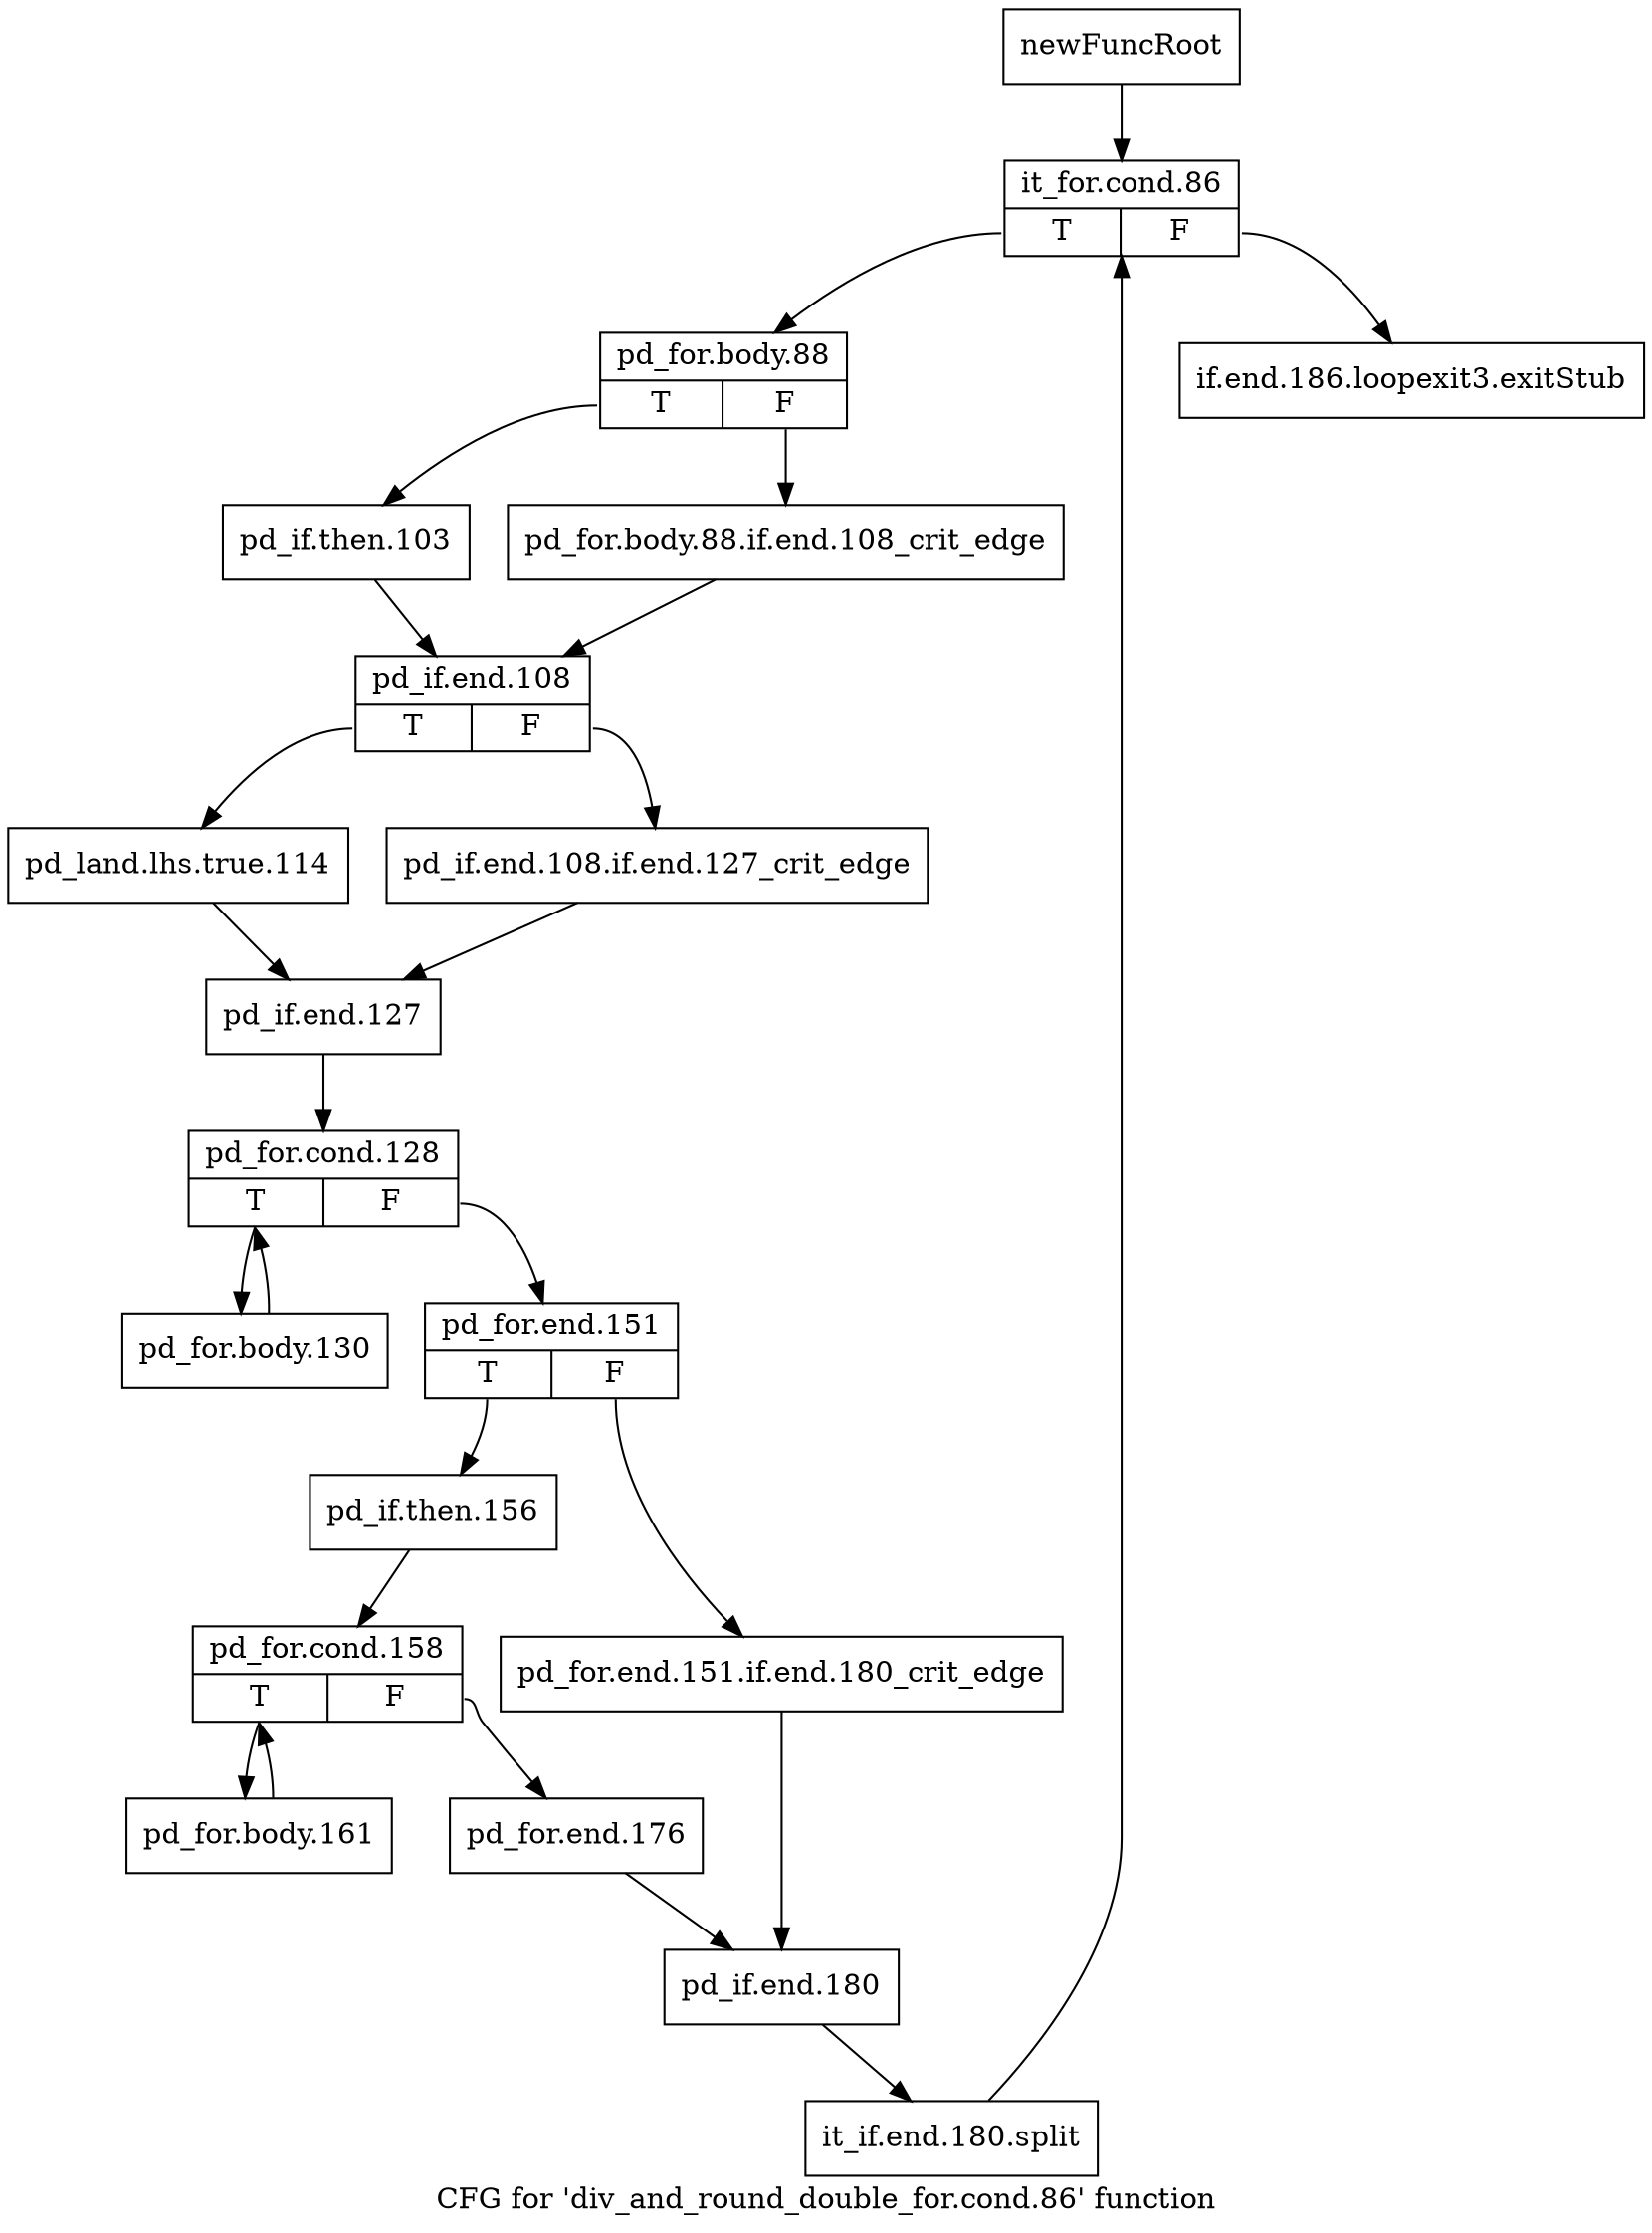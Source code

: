 digraph "CFG for 'div_and_round_double_for.cond.86' function" {
	label="CFG for 'div_and_round_double_for.cond.86' function";

	Node0xaf40530 [shape=record,label="{newFuncRoot}"];
	Node0xaf40530 -> Node0xaf405d0;
	Node0xaf40580 [shape=record,label="{if.end.186.loopexit3.exitStub}"];
	Node0xaf405d0 [shape=record,label="{it_for.cond.86|{<s0>T|<s1>F}}"];
	Node0xaf405d0:s0 -> Node0xaf40620;
	Node0xaf405d0:s1 -> Node0xaf40580;
	Node0xaf40620 [shape=record,label="{pd_for.body.88|{<s0>T|<s1>F}}"];
	Node0xaf40620:s0 -> Node0xaf406c0;
	Node0xaf40620:s1 -> Node0xaf40670;
	Node0xaf40670 [shape=record,label="{pd_for.body.88.if.end.108_crit_edge}"];
	Node0xaf40670 -> Node0xaf40710;
	Node0xaf406c0 [shape=record,label="{pd_if.then.103}"];
	Node0xaf406c0 -> Node0xaf40710;
	Node0xaf40710 [shape=record,label="{pd_if.end.108|{<s0>T|<s1>F}}"];
	Node0xaf40710:s0 -> Node0xaf407b0;
	Node0xaf40710:s1 -> Node0xaf40760;
	Node0xaf40760 [shape=record,label="{pd_if.end.108.if.end.127_crit_edge}"];
	Node0xaf40760 -> Node0xaf40800;
	Node0xaf407b0 [shape=record,label="{pd_land.lhs.true.114}"];
	Node0xaf407b0 -> Node0xaf40800;
	Node0xaf40800 [shape=record,label="{pd_if.end.127}"];
	Node0xaf40800 -> Node0xaf40850;
	Node0xaf40850 [shape=record,label="{pd_for.cond.128|{<s0>T|<s1>F}}"];
	Node0xaf40850:s0 -> Node0xaf40ad0;
	Node0xaf40850:s1 -> Node0xaf408a0;
	Node0xaf408a0 [shape=record,label="{pd_for.end.151|{<s0>T|<s1>F}}"];
	Node0xaf408a0:s0 -> Node0xaf40940;
	Node0xaf408a0:s1 -> Node0xaf408f0;
	Node0xaf408f0 [shape=record,label="{pd_for.end.151.if.end.180_crit_edge}"];
	Node0xaf408f0 -> Node0xaf40a30;
	Node0xaf40940 [shape=record,label="{pd_if.then.156}"];
	Node0xaf40940 -> Node0xaf40990;
	Node0xaf40990 [shape=record,label="{pd_for.cond.158|{<s0>T|<s1>F}}"];
	Node0xaf40990:s0 -> Node0xaf40a80;
	Node0xaf40990:s1 -> Node0xaf409e0;
	Node0xaf409e0 [shape=record,label="{pd_for.end.176}"];
	Node0xaf409e0 -> Node0xaf40a30;
	Node0xaf40a30 [shape=record,label="{pd_if.end.180}"];
	Node0xaf40a30 -> Node0xf4efdf0;
	Node0xf4efdf0 [shape=record,label="{it_if.end.180.split}"];
	Node0xf4efdf0 -> Node0xaf405d0;
	Node0xaf40a80 [shape=record,label="{pd_for.body.161}"];
	Node0xaf40a80 -> Node0xaf40990;
	Node0xaf40ad0 [shape=record,label="{pd_for.body.130}"];
	Node0xaf40ad0 -> Node0xaf40850;
}
